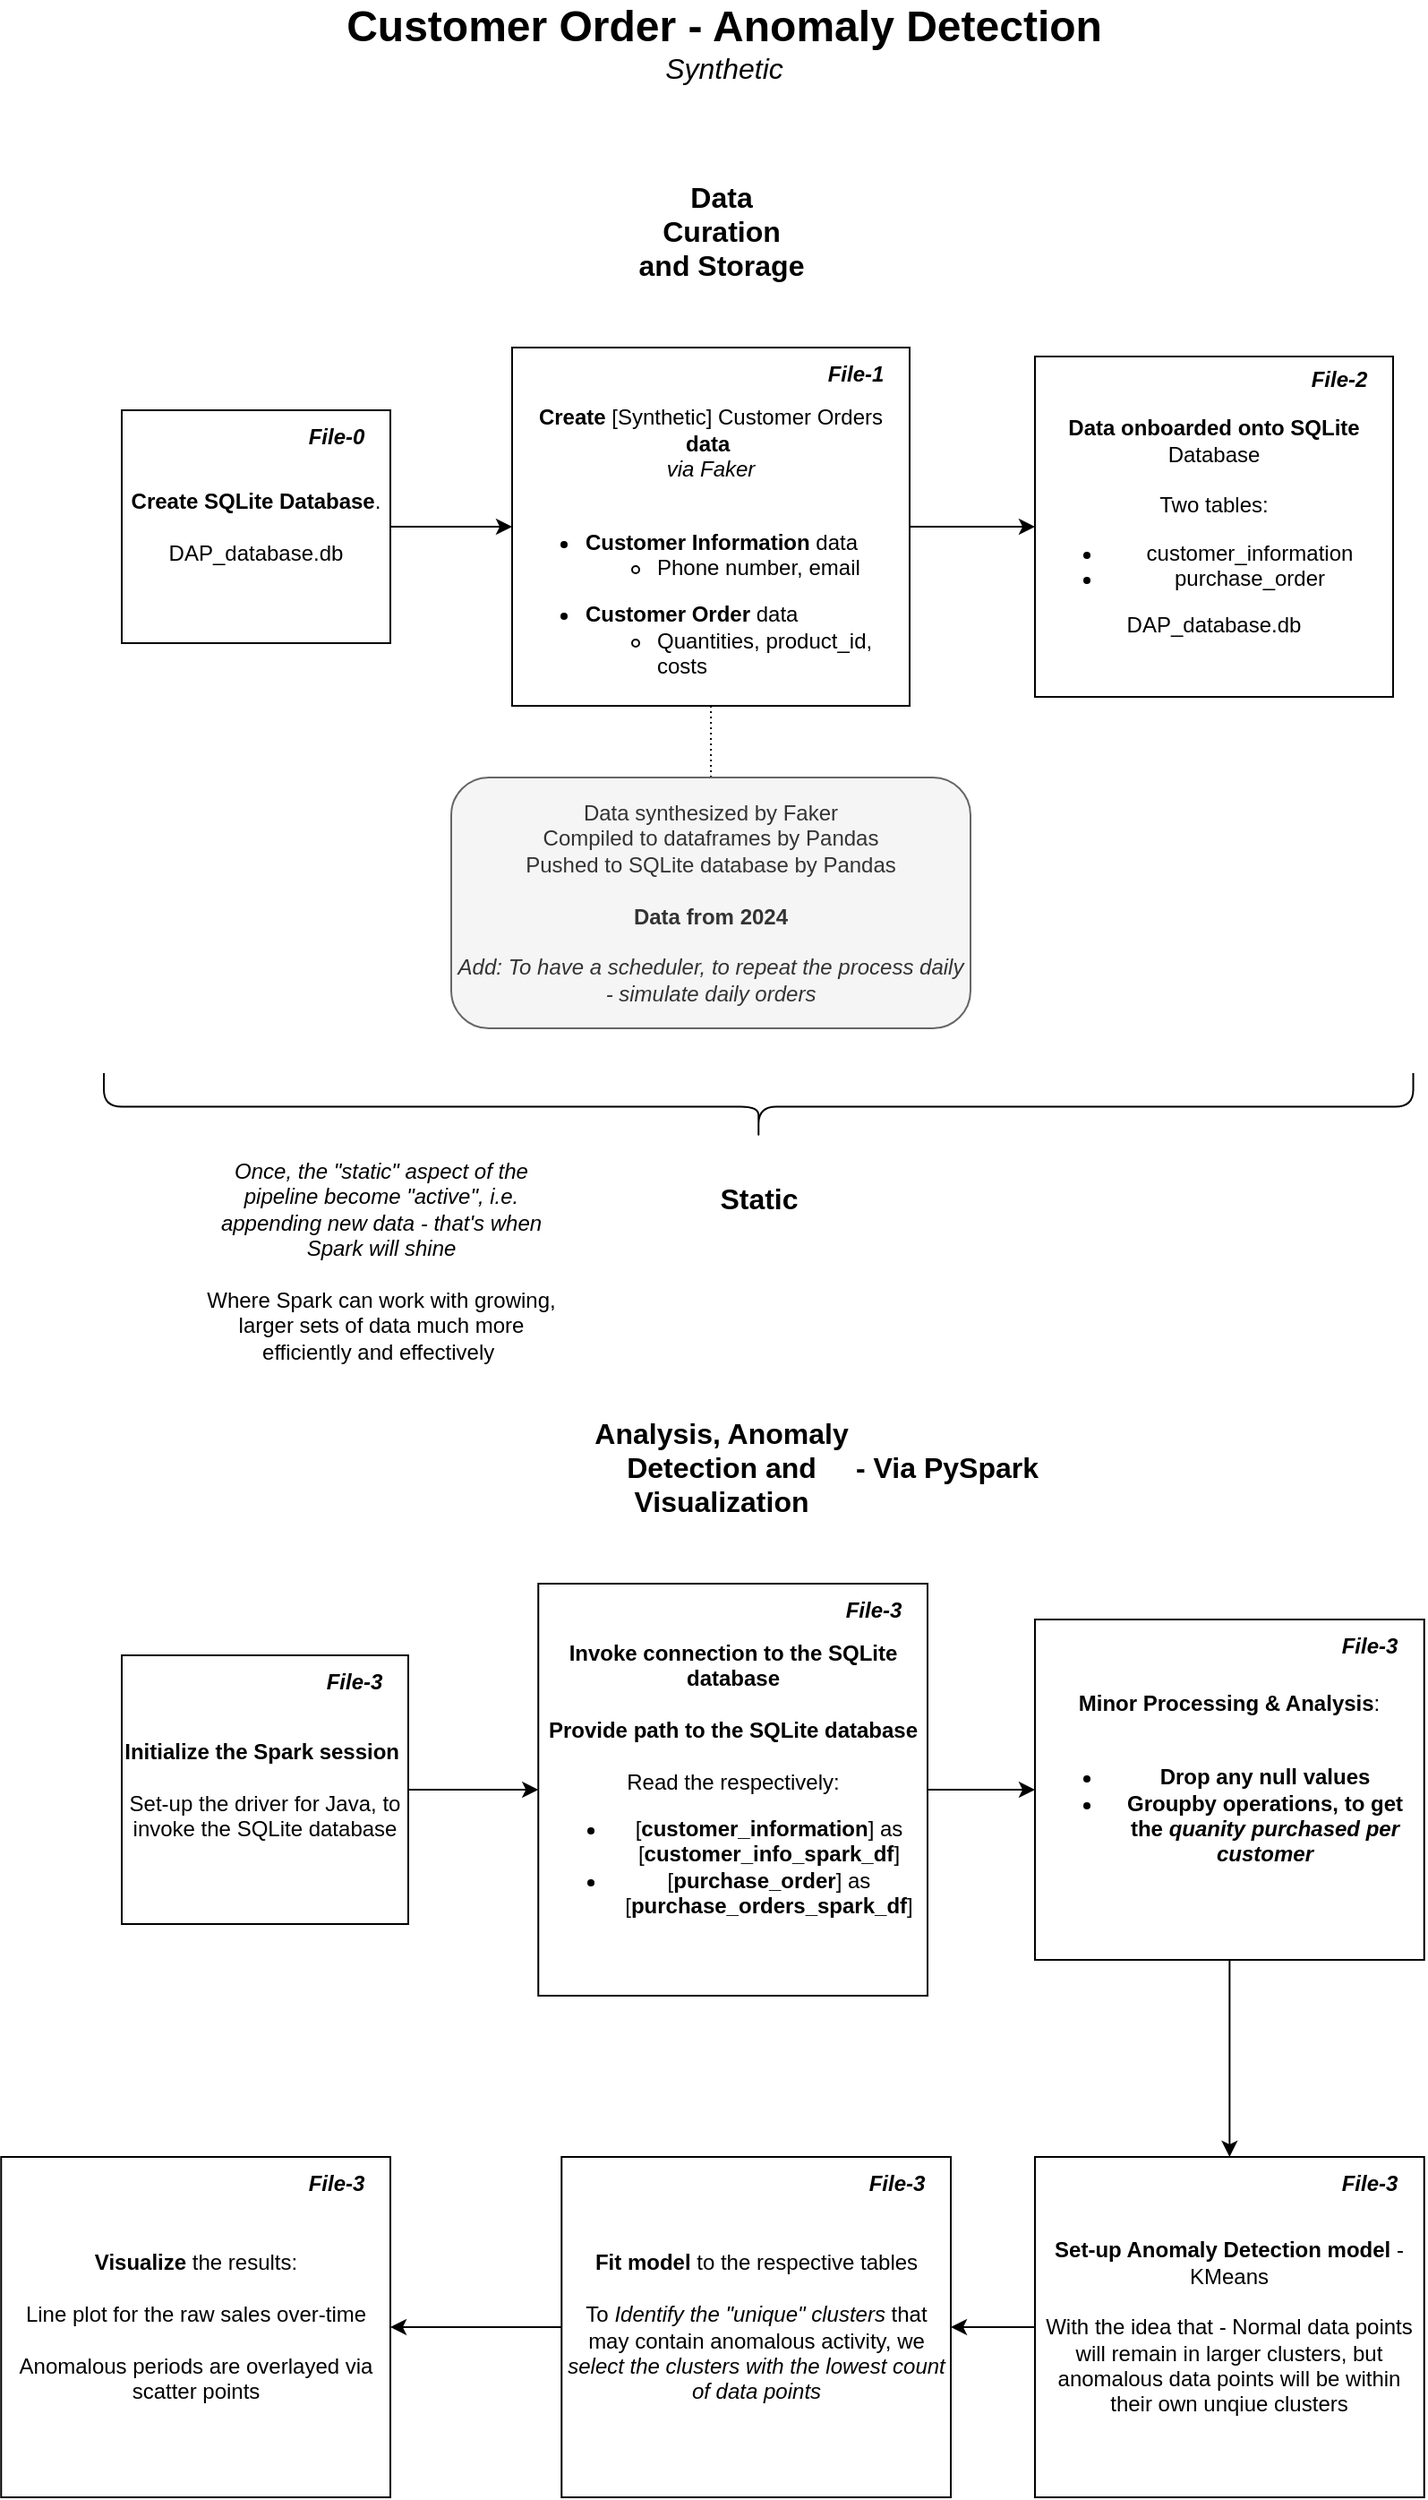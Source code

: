 <mxfile version="24.6.5" type="device" pages="2">
  <diagram name="Page-1" id="0RDuLrXmvtGY637Ufe_d">
    <mxGraphModel dx="1232" dy="1105" grid="1" gridSize="10" guides="1" tooltips="1" connect="1" arrows="1" fold="1" page="1" pageScale="1" pageWidth="850" pageHeight="1100" math="0" shadow="0">
      <root>
        <mxCell id="0" />
        <mxCell id="1" parent="0" />
        <mxCell id="gHdQIpbjyGhM6Gqyf8fr-4" value="" style="edgeStyle=orthogonalEdgeStyle;rounded=0;orthogonalLoop=1;jettySize=auto;html=1;endArrow=none;endFill=0;dashed=1;dashPattern=1 2;" parent="1" source="gHdQIpbjyGhM6Gqyf8fr-1" target="gHdQIpbjyGhM6Gqyf8fr-3" edge="1">
          <mxGeometry relative="1" as="geometry" />
        </mxCell>
        <mxCell id="gHdQIpbjyGhM6Gqyf8fr-6" value="" style="edgeStyle=orthogonalEdgeStyle;rounded=0;orthogonalLoop=1;jettySize=auto;html=1;" parent="1" source="gHdQIpbjyGhM6Gqyf8fr-1" target="gHdQIpbjyGhM6Gqyf8fr-5" edge="1">
          <mxGeometry relative="1" as="geometry" />
        </mxCell>
        <mxCell id="gHdQIpbjyGhM6Gqyf8fr-1" value="&lt;div&gt;&lt;b&gt;&lt;br&gt;&lt;/b&gt;&lt;/div&gt;&lt;b&gt;&lt;div&gt;&lt;b&gt;&lt;br&gt;&lt;/b&gt;&lt;/div&gt;Create &lt;/b&gt;[Synthetic] Customer Orders &lt;b&gt;data&amp;nbsp;&lt;/b&gt;&lt;div&gt;&lt;i&gt;via Faker&lt;/i&gt;&lt;br&gt;&lt;div&gt;&lt;br&gt;&lt;/div&gt;&lt;div style=&quot;&quot;&gt;&lt;ul&gt;&lt;li style=&quot;text-align: left;&quot;&gt;&lt;b&gt;Customer Information &lt;/b&gt;data&lt;/li&gt;&lt;ul&gt;&lt;li style=&quot;text-align: left;&quot;&gt;Phone number, email&lt;/li&gt;&lt;/ul&gt;&lt;/ul&gt;&lt;ul&gt;&lt;li style=&quot;text-align: left;&quot;&gt;&lt;b&gt;Customer Order&lt;/b&gt; data&lt;/li&gt;&lt;ul&gt;&lt;li style=&quot;text-align: left;&quot;&gt;Quantities, product_id, costs&lt;/li&gt;&lt;/ul&gt;&lt;/ul&gt;&lt;/div&gt;&lt;/div&gt;" style="rounded=0;whiteSpace=wrap;html=1;" parent="1" vertex="1">
          <mxGeometry x="308" y="230" width="222" height="200" as="geometry" />
        </mxCell>
        <mxCell id="gHdQIpbjyGhM6Gqyf8fr-2" value="Customer Order - Anomaly Detection&lt;div style=&quot;font-size: 16px;&quot;&gt;&lt;i style=&quot;font-weight: normal;&quot;&gt;Synthetic&lt;/i&gt;&lt;/div&gt;" style="text;strokeColor=none;fillColor=none;html=1;fontSize=24;fontStyle=1;verticalAlign=middle;align=center;" parent="1" vertex="1">
          <mxGeometry x="298" y="40" width="255" height="40" as="geometry" />
        </mxCell>
        <mxCell id="gHdQIpbjyGhM6Gqyf8fr-3" value="&lt;div&gt;Data synthesized by Faker&lt;/div&gt;&lt;div&gt;&lt;span style=&quot;background-color: initial;&quot;&gt;Compiled to dataframes by Pandas&lt;/span&gt;&lt;br&gt;&lt;/div&gt;&lt;div&gt;&lt;span style=&quot;background-color: initial;&quot;&gt;Pushed to SQLite database by Pandas&lt;/span&gt;&lt;/div&gt;&lt;div&gt;&lt;span style=&quot;background-color: initial;&quot;&gt;&lt;br&gt;&lt;/span&gt;&lt;/div&gt;&lt;div&gt;&lt;span style=&quot;background-color: initial;&quot;&gt;&lt;b&gt;Data from 2024&lt;/b&gt;&lt;/span&gt;&lt;/div&gt;&lt;div&gt;&lt;br&gt;&lt;/div&gt;&lt;i&gt;Add: To have a scheduler, to repeat the process daily - simulate daily orders&lt;/i&gt;" style="rounded=1;whiteSpace=wrap;html=1;fillColor=#f5f5f5;fontColor=#333333;strokeColor=#666666;align=center;" parent="1" vertex="1">
          <mxGeometry x="274" y="470" width="290" height="140" as="geometry" />
        </mxCell>
        <mxCell id="gHdQIpbjyGhM6Gqyf8fr-5" value="&lt;b&gt;Data onboarded onto&lt;/b&gt; &lt;b&gt;SQLite &lt;/b&gt;Database&lt;div&gt;&lt;br&gt;&lt;/div&gt;&lt;div&gt;Two tables:&lt;/div&gt;&lt;div&gt;&lt;ul&gt;&lt;li&gt;customer_information&lt;br&gt;&lt;/li&gt;&lt;li&gt;&lt;span style=&quot;background-color: initial;&quot;&gt;purchase_order&lt;/span&gt;&lt;/li&gt;&lt;/ul&gt;&lt;span style=&quot;background-color: initial;&quot;&gt;DAP_database.db&lt;/span&gt;&lt;br&gt;&lt;/div&gt;" style="rounded=0;whiteSpace=wrap;html=1;" parent="1" vertex="1">
          <mxGeometry x="600" y="235" width="200" height="190" as="geometry" />
        </mxCell>
        <mxCell id="gHdQIpbjyGhM6Gqyf8fr-8" value="" style="edgeStyle=orthogonalEdgeStyle;rounded=0;orthogonalLoop=1;jettySize=auto;html=1;" parent="1" source="gHdQIpbjyGhM6Gqyf8fr-7" target="gHdQIpbjyGhM6Gqyf8fr-1" edge="1">
          <mxGeometry relative="1" as="geometry" />
        </mxCell>
        <mxCell id="gHdQIpbjyGhM6Gqyf8fr-7" value="&lt;b&gt;Create SQLite Database&lt;/b&gt;.&lt;div&gt;&lt;br&gt;&lt;/div&gt;&lt;div&gt;DAP_database.db&lt;/div&gt;" style="rounded=0;whiteSpace=wrap;html=1;" parent="1" vertex="1">
          <mxGeometry x="90" y="265" width="150" height="130" as="geometry" />
        </mxCell>
        <mxCell id="gHdQIpbjyGhM6Gqyf8fr-9" value="" style="shape=curlyBracket;whiteSpace=wrap;html=1;rounded=1;flipH=1;labelPosition=right;verticalLabelPosition=middle;align=left;verticalAlign=middle;rotation=90;" parent="1" vertex="1">
          <mxGeometry x="426.88" y="288.13" width="37.5" height="731.25" as="geometry" />
        </mxCell>
        <mxCell id="gHdQIpbjyGhM6Gqyf8fr-10" value="&lt;b&gt;&lt;font style=&quot;font-size: 16px;&quot;&gt;Static&lt;/font&gt;&lt;/b&gt;" style="text;html=1;align=center;verticalAlign=middle;whiteSpace=wrap;rounded=0;" parent="1" vertex="1">
          <mxGeometry x="396.57" y="680" width="98.12" height="50" as="geometry" />
        </mxCell>
        <mxCell id="gHdQIpbjyGhM6Gqyf8fr-11" value="&lt;b&gt;&lt;font style=&quot;font-size: 16px;&quot;&gt;Data Curation and Storage&lt;/font&gt;&lt;/b&gt;" style="text;html=1;align=center;verticalAlign=middle;whiteSpace=wrap;rounded=0;" parent="1" vertex="1">
          <mxGeometry x="376" y="140" width="98.12" height="50" as="geometry" />
        </mxCell>
        <mxCell id="gHdQIpbjyGhM6Gqyf8fr-12" value="&lt;i&gt;Once, the &quot;static&quot; aspect of the pipeline become &quot;active&quot;, i.e. appending new data - that&#39;s when Spark will shine&lt;/i&gt;&lt;div&gt;&lt;br&gt;&lt;/div&gt;&lt;div&gt;Where Spark can work with growing, larger sets of data much more efficiently and effectively&amp;nbsp;&lt;/div&gt;" style="text;html=1;align=center;verticalAlign=middle;whiteSpace=wrap;rounded=0;" parent="1" vertex="1">
          <mxGeometry x="130" y="680" width="210" height="120" as="geometry" />
        </mxCell>
        <mxCell id="czM_Fx6zvP7NGnkBj0xQ-1" value="&lt;i&gt;&lt;b&gt;File-0&lt;/b&gt;&lt;/i&gt;" style="text;html=1;align=center;verticalAlign=middle;whiteSpace=wrap;rounded=0;" vertex="1" parent="1">
          <mxGeometry x="180" y="265" width="60" height="30" as="geometry" />
        </mxCell>
        <mxCell id="czM_Fx6zvP7NGnkBj0xQ-2" value="&lt;i&gt;&lt;b&gt;File-1&lt;/b&gt;&lt;/i&gt;" style="text;html=1;align=center;verticalAlign=middle;whiteSpace=wrap;rounded=0;" vertex="1" parent="1">
          <mxGeometry x="470" y="230" width="60" height="30" as="geometry" />
        </mxCell>
        <mxCell id="czM_Fx6zvP7NGnkBj0xQ-4" value="&lt;i&gt;&lt;b&gt;File-2&lt;/b&gt;&lt;/i&gt;" style="text;html=1;align=center;verticalAlign=middle;whiteSpace=wrap;rounded=0;" vertex="1" parent="1">
          <mxGeometry x="740" y="230" width="60" height="35" as="geometry" />
        </mxCell>
        <mxCell id="czM_Fx6zvP7NGnkBj0xQ-5" value="&lt;span style=&quot;font-size: 16px;&quot;&gt;&lt;b&gt;Analysis, Anomaly Detection and Visualization&lt;/b&gt;&lt;/span&gt;" style="text;html=1;align=center;verticalAlign=middle;whiteSpace=wrap;rounded=0;" vertex="1" parent="1">
          <mxGeometry x="348" y="830" width="154" height="50" as="geometry" />
        </mxCell>
        <mxCell id="czM_Fx6zvP7NGnkBj0xQ-9" value="" style="edgeStyle=orthogonalEdgeStyle;rounded=0;orthogonalLoop=1;jettySize=auto;html=1;" edge="1" parent="1" source="czM_Fx6zvP7NGnkBj0xQ-6" target="czM_Fx6zvP7NGnkBj0xQ-8">
          <mxGeometry relative="1" as="geometry" />
        </mxCell>
        <mxCell id="czM_Fx6zvP7NGnkBj0xQ-6" value="&lt;b&gt;Initialize the Spark session&amp;nbsp;&lt;/b&gt;&lt;div&gt;&lt;b&gt;&lt;br&gt;&lt;/b&gt;&lt;/div&gt;&lt;div&gt;Set-up the driver for Java, to invoke the SQLite database&lt;/div&gt;" style="rounded=0;whiteSpace=wrap;html=1;" vertex="1" parent="1">
          <mxGeometry x="90" y="960" width="160" height="150" as="geometry" />
        </mxCell>
        <mxCell id="czM_Fx6zvP7NGnkBj0xQ-7" value="&lt;span style=&quot;font-size: 16px;&quot;&gt;&lt;b&gt;- Via PySpark&lt;/b&gt;&lt;/span&gt;" style="text;html=1;align=center;verticalAlign=middle;whiteSpace=wrap;rounded=0;" vertex="1" parent="1">
          <mxGeometry x="474.12" y="830" width="154" height="50" as="geometry" />
        </mxCell>
        <mxCell id="czM_Fx6zvP7NGnkBj0xQ-11" value="" style="edgeStyle=orthogonalEdgeStyle;rounded=0;orthogonalLoop=1;jettySize=auto;html=1;" edge="1" parent="1" source="czM_Fx6zvP7NGnkBj0xQ-8" target="czM_Fx6zvP7NGnkBj0xQ-10">
          <mxGeometry relative="1" as="geometry" />
        </mxCell>
        <mxCell id="czM_Fx6zvP7NGnkBj0xQ-8" value="&lt;div&gt;&lt;b&gt;Invoke connection to the SQLite database&lt;/b&gt;&lt;/div&gt;&lt;b&gt;&lt;div&gt;&lt;b&gt;&lt;br&gt;&lt;/b&gt;&lt;/div&gt;Provide path to the SQLite database&lt;/b&gt;&lt;div&gt;&lt;b&gt;&lt;br&gt;&lt;/b&gt;&lt;/div&gt;&lt;div&gt;Read the respectively:&lt;/div&gt;&lt;div&gt;&lt;ul&gt;&lt;li&gt;[&lt;b&gt;customer_information&lt;/b&gt;] as [&lt;b&gt;customer_info_spark_df&lt;/b&gt;]&lt;/li&gt;&lt;li&gt;[&lt;b style=&quot;background-color: initial;&quot;&gt;purchase_order&lt;/b&gt;&lt;span style=&quot;background-color: initial;&quot;&gt;] as [&lt;b&gt;purchase_orders_spark_df&lt;/b&gt;]&lt;/span&gt;&lt;/li&gt;&lt;/ul&gt;&lt;/div&gt;" style="rounded=0;whiteSpace=wrap;html=1;" vertex="1" parent="1">
          <mxGeometry x="322.63" y="920" width="217.37" height="230" as="geometry" />
        </mxCell>
        <mxCell id="czM_Fx6zvP7NGnkBj0xQ-16" value="" style="edgeStyle=orthogonalEdgeStyle;rounded=0;orthogonalLoop=1;jettySize=auto;html=1;" edge="1" parent="1" source="czM_Fx6zvP7NGnkBj0xQ-10" target="czM_Fx6zvP7NGnkBj0xQ-15">
          <mxGeometry relative="1" as="geometry" />
        </mxCell>
        <mxCell id="czM_Fx6zvP7NGnkBj0xQ-10" value="&lt;div&gt;&lt;b&gt;Minor Processing &amp;amp; Analysis&lt;/b&gt;:&lt;/div&gt;&lt;div&gt;&lt;b&gt;&lt;br&gt;&lt;/b&gt;&lt;/div&gt;&lt;div&gt;&lt;ul&gt;&lt;li&gt;&lt;b&gt;Drop any null values&lt;/b&gt;&lt;/li&gt;&lt;li&gt;&lt;b&gt;Groupby operations, to get the &lt;i&gt;quanity purchased per customer&lt;/i&gt;&lt;/b&gt;&lt;/li&gt;&lt;/ul&gt;&lt;/div&gt;" style="rounded=0;whiteSpace=wrap;html=1;" vertex="1" parent="1">
          <mxGeometry x="600" y="940" width="217.37" height="190" as="geometry" />
        </mxCell>
        <mxCell id="czM_Fx6zvP7NGnkBj0xQ-12" value="&lt;b&gt;&lt;i&gt;File-3&lt;/i&gt;&lt;/b&gt;" style="text;html=1;align=center;verticalAlign=middle;whiteSpace=wrap;rounded=0;" vertex="1" parent="1">
          <mxGeometry x="190" y="960" width="60" height="30" as="geometry" />
        </mxCell>
        <mxCell id="czM_Fx6zvP7NGnkBj0xQ-13" value="&lt;b&gt;&lt;i&gt;File-3&lt;/i&gt;&lt;/b&gt;" style="text;html=1;align=center;verticalAlign=middle;whiteSpace=wrap;rounded=0;" vertex="1" parent="1">
          <mxGeometry x="480" y="920" width="60" height="30" as="geometry" />
        </mxCell>
        <mxCell id="czM_Fx6zvP7NGnkBj0xQ-14" value="&lt;b&gt;&lt;i&gt;File-3&lt;/i&gt;&lt;/b&gt;" style="text;html=1;align=center;verticalAlign=middle;whiteSpace=wrap;rounded=0;" vertex="1" parent="1">
          <mxGeometry x="757.37" y="940" width="60" height="30" as="geometry" />
        </mxCell>
        <mxCell id="czM_Fx6zvP7NGnkBj0xQ-19" value="" style="edgeStyle=orthogonalEdgeStyle;rounded=0;orthogonalLoop=1;jettySize=auto;html=1;" edge="1" parent="1" source="czM_Fx6zvP7NGnkBj0xQ-15" target="czM_Fx6zvP7NGnkBj0xQ-18">
          <mxGeometry relative="1" as="geometry" />
        </mxCell>
        <mxCell id="czM_Fx6zvP7NGnkBj0xQ-15" value="&lt;div&gt;&lt;b&gt;Set-up Anomaly Detection model&lt;/b&gt; - KMeans&lt;/div&gt;&lt;div&gt;&lt;br&gt;&lt;/div&gt;&lt;div&gt;With the idea that - Normal data points will remain in larger clusters, but anomalous data points will be within their own unqiue clusters&lt;/div&gt;" style="rounded=0;whiteSpace=wrap;html=1;" vertex="1" parent="1">
          <mxGeometry x="600" y="1240" width="217.37" height="190" as="geometry" />
        </mxCell>
        <mxCell id="czM_Fx6zvP7NGnkBj0xQ-17" value="&lt;b&gt;&lt;i&gt;File-3&lt;/i&gt;&lt;/b&gt;" style="text;html=1;align=center;verticalAlign=middle;whiteSpace=wrap;rounded=0;" vertex="1" parent="1">
          <mxGeometry x="757.37" y="1240" width="60" height="30" as="geometry" />
        </mxCell>
        <mxCell id="czM_Fx6zvP7NGnkBj0xQ-23" value="" style="edgeStyle=orthogonalEdgeStyle;rounded=0;orthogonalLoop=1;jettySize=auto;html=1;" edge="1" parent="1" source="czM_Fx6zvP7NGnkBj0xQ-18" target="czM_Fx6zvP7NGnkBj0xQ-22">
          <mxGeometry relative="1" as="geometry" />
        </mxCell>
        <mxCell id="czM_Fx6zvP7NGnkBj0xQ-18" value="&lt;div&gt;&lt;b&gt;Fit model&lt;/b&gt; to the respective tables&lt;/div&gt;&lt;div&gt;&lt;br&gt;&lt;/div&gt;&lt;div&gt;To &lt;i&gt;Identify the &quot;unique&quot; clusters&lt;/i&gt; that may contain anomalous activity, we &lt;i&gt;select the clusters with the lowest count of data points&lt;/i&gt;&lt;/div&gt;" style="rounded=0;whiteSpace=wrap;html=1;" vertex="1" parent="1">
          <mxGeometry x="335.63" y="1240" width="217.37" height="190" as="geometry" />
        </mxCell>
        <mxCell id="czM_Fx6zvP7NGnkBj0xQ-20" value="&lt;b&gt;&lt;i&gt;File-3&lt;/i&gt;&lt;/b&gt;" style="text;html=1;align=center;verticalAlign=middle;whiteSpace=wrap;rounded=0;" vertex="1" parent="1">
          <mxGeometry x="493.0" y="1240" width="60" height="30" as="geometry" />
        </mxCell>
        <mxCell id="czM_Fx6zvP7NGnkBj0xQ-22" value="&lt;div&gt;&lt;b&gt;Visualize &lt;/b&gt;the results:&lt;/div&gt;&lt;div&gt;&lt;br&gt;&lt;/div&gt;&lt;div&gt;Line plot for the raw sales over-time&lt;/div&gt;&lt;div&gt;&lt;br&gt;&lt;/div&gt;&lt;div&gt;Anomalous periods are overlayed via scatter points&lt;/div&gt;" style="rounded=0;whiteSpace=wrap;html=1;" vertex="1" parent="1">
          <mxGeometry x="22.63" y="1240" width="217.37" height="190" as="geometry" />
        </mxCell>
        <mxCell id="czM_Fx6zvP7NGnkBj0xQ-24" value="&lt;b&gt;&lt;i&gt;File-3&lt;/i&gt;&lt;/b&gt;" style="text;html=1;align=center;verticalAlign=middle;whiteSpace=wrap;rounded=0;" vertex="1" parent="1">
          <mxGeometry x="180.0" y="1240" width="60" height="30" as="geometry" />
        </mxCell>
      </root>
    </mxGraphModel>
  </diagram>
  <diagram id="cRCvlkGopGXBZyLJhQ-8" name="Page-2">
    <mxGraphModel dx="1232" dy="1105" grid="1" gridSize="10" guides="1" tooltips="1" connect="1" arrows="1" fold="1" page="1" pageScale="1" pageWidth="850" pageHeight="1100" math="0" shadow="0">
      <root>
        <mxCell id="0" />
        <mxCell id="1" parent="0" />
        <mxCell id="5w3eW8xjQz-hiDy6CdJV-9" style="edgeStyle=orthogonalEdgeStyle;rounded=0;orthogonalLoop=1;jettySize=auto;html=1;entryX=0;entryY=0.5;entryDx=0;entryDy=0;" edge="1" parent="1" source="5w3eW8xjQz-hiDy6CdJV-1" target="5w3eW8xjQz-hiDy6CdJV-6">
          <mxGeometry relative="1" as="geometry" />
        </mxCell>
        <mxCell id="5w3eW8xjQz-hiDy6CdJV-1" value="Created Data" style="ellipse;whiteSpace=wrap;html=1;aspect=fixed;" vertex="1" parent="1">
          <mxGeometry x="20" y="150" width="90" height="90" as="geometry" />
        </mxCell>
        <mxCell id="5w3eW8xjQz-hiDy6CdJV-2" value="Growing Data - PySpark &amp;gt; Pandas" style="text;strokeColor=none;fillColor=none;html=1;fontSize=24;fontStyle=1;verticalAlign=middle;align=center;" vertex="1" parent="1">
          <mxGeometry x="250" y="10" width="350" height="80" as="geometry" />
        </mxCell>
        <mxCell id="5w3eW8xjQz-hiDy6CdJV-4" value="" style="rounded=0;whiteSpace=wrap;html=1;" vertex="1" parent="1">
          <mxGeometry x="220" y="150" width="70" height="30" as="geometry" />
        </mxCell>
        <mxCell id="5w3eW8xjQz-hiDy6CdJV-6" value="Database" style="rounded=0;whiteSpace=wrap;html=1;" vertex="1" parent="1">
          <mxGeometry x="220" y="180" width="70" height="30" as="geometry" />
        </mxCell>
        <mxCell id="5w3eW8xjQz-hiDy6CdJV-7" value="" style="rounded=0;whiteSpace=wrap;html=1;" vertex="1" parent="1">
          <mxGeometry x="220" y="210" width="70" height="30" as="geometry" />
        </mxCell>
        <mxCell id="5w3eW8xjQz-hiDy6CdJV-10" value="New Data" style="whiteSpace=wrap;html=1;aspect=fixed;" vertex="1" parent="1">
          <mxGeometry x="220" y="330" width="75" height="75" as="geometry" />
        </mxCell>
        <mxCell id="5w3eW8xjQz-hiDy6CdJV-11" value="Existing table" style="ellipse;whiteSpace=wrap;html=1;aspect=fixed;" vertex="1" parent="1">
          <mxGeometry x="390" y="230" width="80" height="80" as="geometry" />
        </mxCell>
        <mxCell id="5w3eW8xjQz-hiDy6CdJV-19" style="edgeStyle=orthogonalEdgeStyle;rounded=0;orthogonalLoop=1;jettySize=auto;html=1;entryX=0;entryY=0.5;entryDx=0;entryDy=0;" edge="1" parent="1" source="5w3eW8xjQz-hiDy6CdJV-12" target="5w3eW8xjQz-hiDy6CdJV-17">
          <mxGeometry relative="1" as="geometry" />
        </mxCell>
        <mxCell id="5w3eW8xjQz-hiDy6CdJV-12" value="New Data" style="whiteSpace=wrap;html=1;aspect=fixed;" vertex="1" parent="1">
          <mxGeometry x="480" y="232.5" width="75" height="75" as="geometry" />
        </mxCell>
        <mxCell id="5w3eW8xjQz-hiDy6CdJV-16" value="" style="rounded=0;whiteSpace=wrap;html=1;" vertex="1" parent="1">
          <mxGeometry x="660" y="225" width="70" height="30" as="geometry" />
        </mxCell>
        <mxCell id="5w3eW8xjQz-hiDy6CdJV-17" value="Database" style="rounded=0;whiteSpace=wrap;html=1;" vertex="1" parent="1">
          <mxGeometry x="660" y="255" width="70" height="30" as="geometry" />
        </mxCell>
        <mxCell id="5w3eW8xjQz-hiDy6CdJV-18" value="" style="rounded=0;whiteSpace=wrap;html=1;" vertex="1" parent="1">
          <mxGeometry x="660" y="285" width="70" height="30" as="geometry" />
        </mxCell>
        <mxCell id="5w3eW8xjQz-hiDy6CdJV-20" value="" style="endArrow=classic;html=1;rounded=0;exitX=1;exitY=0.5;exitDx=0;exitDy=0;entryX=0;entryY=0;entryDx=0;entryDy=0;" edge="1" parent="1" source="5w3eW8xjQz-hiDy6CdJV-6" target="5w3eW8xjQz-hiDy6CdJV-11">
          <mxGeometry width="50" height="50" relative="1" as="geometry">
            <mxPoint x="470" y="390" as="sourcePoint" />
            <mxPoint x="520" y="340" as="targetPoint" />
          </mxGeometry>
        </mxCell>
        <mxCell id="5w3eW8xjQz-hiDy6CdJV-21" value="" style="endArrow=classic;html=1;rounded=0;exitX=1;exitY=0.5;exitDx=0;exitDy=0;entryX=0;entryY=1;entryDx=0;entryDy=0;" edge="1" parent="1" source="5w3eW8xjQz-hiDy6CdJV-10" target="5w3eW8xjQz-hiDy6CdJV-11">
          <mxGeometry width="50" height="50" relative="1" as="geometry">
            <mxPoint x="300" y="358" as="sourcePoint" />
            <mxPoint x="412" y="405" as="targetPoint" />
          </mxGeometry>
        </mxCell>
        <mxCell id="5w3eW8xjQz-hiDy6CdJV-22" value="Existing table" style="ellipse;whiteSpace=wrap;html=1;aspect=fixed;" vertex="1" parent="1">
          <mxGeometry x="820" y="325" width="80" height="80" as="geometry" />
        </mxCell>
        <mxCell id="5w3eW8xjQz-hiDy6CdJV-23" value="" style="endArrow=classic;html=1;rounded=0;exitX=1;exitY=0.5;exitDx=0;exitDy=0;" edge="1" parent="1" source="5w3eW8xjQz-hiDy6CdJV-17" target="5w3eW8xjQz-hiDy6CdJV-22">
          <mxGeometry width="50" height="50" relative="1" as="geometry">
            <mxPoint x="720" y="325" as="sourcePoint" />
            <mxPoint x="832" y="372" as="targetPoint" />
          </mxGeometry>
        </mxCell>
        <mxCell id="5w3eW8xjQz-hiDy6CdJV-24" value="New Data" style="whiteSpace=wrap;html=1;aspect=fixed;" vertex="1" parent="1">
          <mxGeometry x="660" y="410" width="75" height="75" as="geometry" />
        </mxCell>
        <mxCell id="5w3eW8xjQz-hiDy6CdJV-25" value="" style="endArrow=classic;html=1;rounded=0;exitX=1;exitY=0.5;exitDx=0;exitDy=0;entryX=0.075;entryY=0.875;entryDx=0;entryDy=0;entryPerimeter=0;" edge="1" parent="1" source="5w3eW8xjQz-hiDy6CdJV-24" target="5w3eW8xjQz-hiDy6CdJV-22">
          <mxGeometry width="50" height="50" relative="1" as="geometry">
            <mxPoint x="740" y="430" as="sourcePoint" />
            <mxPoint x="838" y="501" as="targetPoint" />
          </mxGeometry>
        </mxCell>
        <mxCell id="5w3eW8xjQz-hiDy6CdJV-26" value="" style="rounded=0;whiteSpace=wrap;html=1;" vertex="1" parent="1">
          <mxGeometry x="1075" y="317.5" width="70" height="30" as="geometry" />
        </mxCell>
        <mxCell id="5w3eW8xjQz-hiDy6CdJV-27" value="Database" style="rounded=0;whiteSpace=wrap;html=1;" vertex="1" parent="1">
          <mxGeometry x="1075" y="347.5" width="70" height="30" as="geometry" />
        </mxCell>
        <mxCell id="5w3eW8xjQz-hiDy6CdJV-28" value="" style="rounded=0;whiteSpace=wrap;html=1;" vertex="1" parent="1">
          <mxGeometry x="1075" y="377.5" width="70" height="30" as="geometry" />
        </mxCell>
        <mxCell id="5w3eW8xjQz-hiDy6CdJV-32" value="&lt;b&gt;Call exiting table&lt;/b&gt;" style="text;html=1;align=center;verticalAlign=middle;whiteSpace=wrap;rounded=0;" vertex="1" parent="1">
          <mxGeometry x="330" y="180" width="100" height="30" as="geometry" />
        </mxCell>
        <mxCell id="5w3eW8xjQz-hiDy6CdJV-33" value="&lt;b style=&quot;&quot;&gt;Join w/ existing data&lt;/b&gt;" style="text;html=1;align=center;verticalAlign=middle;whiteSpace=wrap;rounded=0;" vertex="1" parent="1">
          <mxGeometry x="340" y="340" width="100" height="30" as="geometry" />
        </mxCell>
        <mxCell id="5w3eW8xjQz-hiDy6CdJV-34" value="&lt;b&gt;Combined data pushed to database&lt;/b&gt;" style="text;html=1;align=center;verticalAlign=middle;whiteSpace=wrap;rounded=0;" vertex="1" parent="1">
          <mxGeometry x="561" y="228.5" width="85" height="30" as="geometry" />
        </mxCell>
        <mxCell id="5w3eW8xjQz-hiDy6CdJV-35" value="&lt;font face=&quot;Helvetica&quot;&gt;&lt;b&gt;Combined data pushed to database&lt;/b&gt;&lt;/font&gt;" style="text;html=1;align=center;verticalAlign=middle;whiteSpace=wrap;rounded=0;" vertex="1" parent="1">
          <mxGeometry x="990" y="317.5" width="85" height="30" as="geometry" />
        </mxCell>
        <mxCell id="5w3eW8xjQz-hiDy6CdJV-37" value="&lt;b&gt;Call exiting table&lt;/b&gt;" style="text;html=1;align=center;verticalAlign=middle;whiteSpace=wrap;rounded=0;" vertex="1" parent="1">
          <mxGeometry x="780" y="277.5" width="100" height="30" as="geometry" />
        </mxCell>
        <mxCell id="5w3eW8xjQz-hiDy6CdJV-38" value="&lt;b&gt;Join w/ existing data&lt;/b&gt;" style="text;html=1;align=center;verticalAlign=middle;whiteSpace=wrap;rounded=0;" vertex="1" parent="1">
          <mxGeometry x="770" y="430" width="100" height="30" as="geometry" />
        </mxCell>
        <mxCell id="5w3eW8xjQz-hiDy6CdJV-39" value="New Data" style="whiteSpace=wrap;html=1;aspect=fixed;" vertex="1" parent="1">
          <mxGeometry x="1075" y="497.5" width="75" height="75" as="geometry" />
        </mxCell>
        <mxCell id="5w3eW8xjQz-hiDy6CdJV-40" value="Existing table" style="ellipse;whiteSpace=wrap;html=1;aspect=fixed;" vertex="1" parent="1">
          <mxGeometry x="1255" y="397.5" width="80" height="80" as="geometry" />
        </mxCell>
        <mxCell id="5w3eW8xjQz-hiDy6CdJV-41" value="" style="endArrow=classic;html=1;rounded=0;exitX=1;exitY=0.5;exitDx=0;exitDy=0;entryX=0;entryY=0;entryDx=0;entryDy=0;" edge="1" parent="1" source="5w3eW8xjQz-hiDy6CdJV-27" target="5w3eW8xjQz-hiDy6CdJV-40">
          <mxGeometry width="50" height="50" relative="1" as="geometry">
            <mxPoint x="1145" y="402" as="sourcePoint" />
            <mxPoint x="1243" y="473" as="targetPoint" />
          </mxGeometry>
        </mxCell>
        <mxCell id="5w3eW8xjQz-hiDy6CdJV-42" value="" style="endArrow=classic;html=1;rounded=0;exitX=1;exitY=0.5;exitDx=0;exitDy=0;entryX=0;entryY=1;entryDx=0;entryDy=0;" edge="1" parent="1" source="5w3eW8xjQz-hiDy6CdJV-39" target="5w3eW8xjQz-hiDy6CdJV-40">
          <mxGeometry width="50" height="50" relative="1" as="geometry">
            <mxPoint x="1195" y="537.5" as="sourcePoint" />
            <mxPoint x="1317" y="584.5" as="targetPoint" />
          </mxGeometry>
        </mxCell>
        <mxCell id="5w3eW8xjQz-hiDy6CdJV-43" value="&lt;b&gt;Call exiting table&lt;/b&gt;" style="text;html=1;align=center;verticalAlign=middle;whiteSpace=wrap;rounded=0;" vertex="1" parent="1">
          <mxGeometry x="1195" y="352.5" width="100" height="30" as="geometry" />
        </mxCell>
        <mxCell id="5w3eW8xjQz-hiDy6CdJV-44" value="&lt;b&gt;Join w/ existing data&lt;/b&gt;" style="text;html=1;align=center;verticalAlign=middle;whiteSpace=wrap;rounded=0;" vertex="1" parent="1">
          <mxGeometry x="1195" y="507.5" width="100" height="30" as="geometry" />
        </mxCell>
        <mxCell id="5w3eW8xjQz-hiDy6CdJV-45" value="" style="rounded=0;whiteSpace=wrap;html=1;" vertex="1" parent="1">
          <mxGeometry x="1520" y="392.5" width="70" height="30" as="geometry" />
        </mxCell>
        <mxCell id="5w3eW8xjQz-hiDy6CdJV-46" value="Database" style="rounded=0;whiteSpace=wrap;html=1;" vertex="1" parent="1">
          <mxGeometry x="1520" y="422.5" width="70" height="30" as="geometry" />
        </mxCell>
        <mxCell id="5w3eW8xjQz-hiDy6CdJV-47" value="" style="rounded=0;whiteSpace=wrap;html=1;" vertex="1" parent="1">
          <mxGeometry x="1520" y="452.5" width="70" height="30" as="geometry" />
        </mxCell>
        <mxCell id="5w3eW8xjQz-hiDy6CdJV-49" value="&lt;b&gt;Combined data pushed to database&lt;/b&gt;" style="text;html=1;align=center;verticalAlign=middle;whiteSpace=wrap;rounded=0;" vertex="1" parent="1">
          <mxGeometry x="1430" y="397.5" width="85" height="30" as="geometry" />
        </mxCell>
        <mxCell id="5w3eW8xjQz-hiDy6CdJV-51" style="edgeStyle=orthogonalEdgeStyle;rounded=0;orthogonalLoop=1;jettySize=auto;html=1;entryX=0;entryY=0.5;entryDx=0;entryDy=0;" edge="1" parent="1" source="5w3eW8xjQz-hiDy6CdJV-50" target="5w3eW8xjQz-hiDy6CdJV-27">
          <mxGeometry relative="1" as="geometry" />
        </mxCell>
        <mxCell id="5w3eW8xjQz-hiDy6CdJV-50" value="New Data" style="whiteSpace=wrap;html=1;aspect=fixed;" vertex="1" parent="1">
          <mxGeometry x="910" y="325" width="75" height="75" as="geometry" />
        </mxCell>
        <mxCell id="5w3eW8xjQz-hiDy6CdJV-53" style="edgeStyle=orthogonalEdgeStyle;rounded=0;orthogonalLoop=1;jettySize=auto;html=1;entryX=0;entryY=0.5;entryDx=0;entryDy=0;" edge="1" parent="1" source="5w3eW8xjQz-hiDy6CdJV-52" target="5w3eW8xjQz-hiDy6CdJV-46">
          <mxGeometry relative="1" as="geometry" />
        </mxCell>
        <mxCell id="5w3eW8xjQz-hiDy6CdJV-52" value="New Data" style="whiteSpace=wrap;html=1;aspect=fixed;" vertex="1" parent="1">
          <mxGeometry x="1350" y="400" width="75" height="75" as="geometry" />
        </mxCell>
      </root>
    </mxGraphModel>
  </diagram>
</mxfile>
